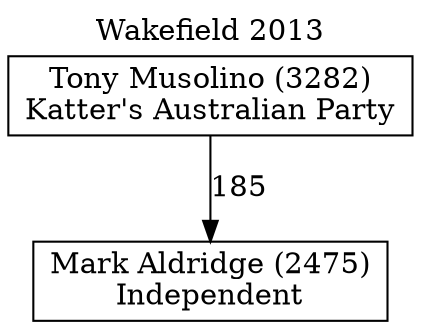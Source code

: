 // House preference flow
digraph "Mark Aldridge (2475)_Wakefield_2013" {
	graph [label="Wakefield 2013" labelloc=t mclimit=10]
	node [shape=box]
	"Mark Aldridge (2475)" [label="Mark Aldridge (2475)
Independent"]
	"Tony Musolino (3282)" [label="Tony Musolino (3282)
Katter's Australian Party"]
	"Tony Musolino (3282)" -> "Mark Aldridge (2475)" [label=185]
}
